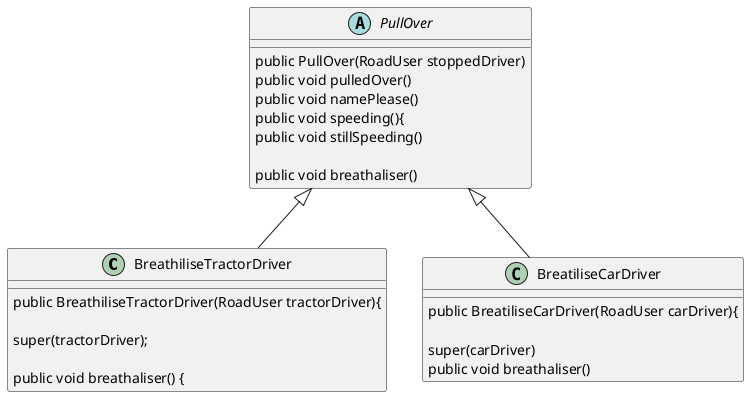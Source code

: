 @startuml

class BreathiliseTractorDriver extends PullOver{

    public BreathiliseTractorDriver(RoadUser tractorDriver){

        super(tractorDriver);

    public void breathaliser() {

}
 class BreatiliseCarDriver extends PullOver{

    public BreatiliseCarDriver(RoadUser carDriver){

        super(carDriver)


    public void breathaliser()

}
abstract class PullOver {


    public PullOver(RoadUser stoppedDriver)


    public void pulledOver()




    public void namePlease()


    public void speeding(){


    public void stillSpeeding()

    public void breathaliser()

}
@enduml